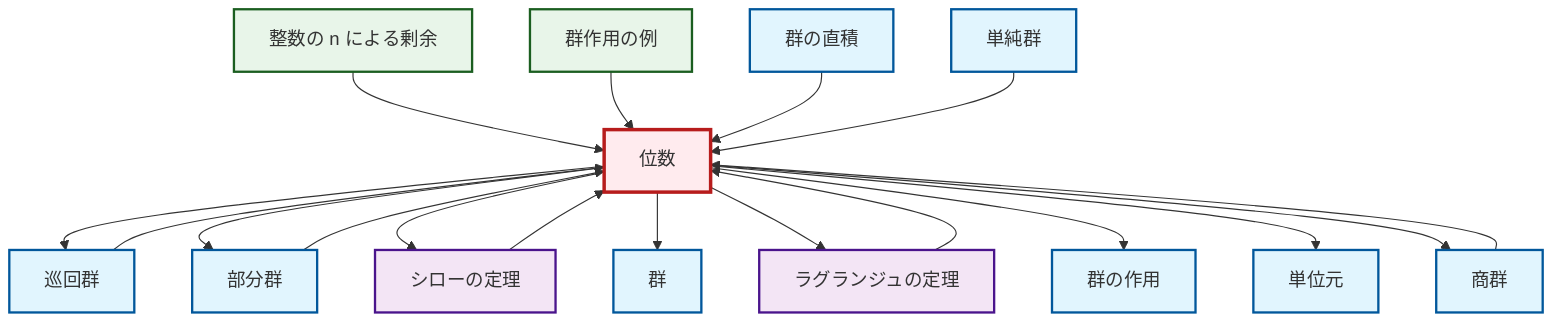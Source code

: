 graph TD
    classDef definition fill:#e1f5fe,stroke:#01579b,stroke-width:2px
    classDef theorem fill:#f3e5f5,stroke:#4a148c,stroke-width:2px
    classDef axiom fill:#fff3e0,stroke:#e65100,stroke-width:2px
    classDef example fill:#e8f5e9,stroke:#1b5e20,stroke-width:2px
    classDef current fill:#ffebee,stroke:#b71c1c,stroke-width:3px
    def-order["位数"]:::definition
    def-identity-element["単位元"]:::definition
    ex-group-action-examples["群作用の例"]:::example
    def-direct-product["群の直積"]:::definition
    ex-quotient-integers-mod-n["整数の n による剰余"]:::example
    def-quotient-group["商群"]:::definition
    def-group-action["群の作用"]:::definition
    def-group["群"]:::definition
    def-cyclic-group["巡回群"]:::definition
    thm-lagrange["ラグランジュの定理"]:::theorem
    def-subgroup["部分群"]:::definition
    thm-sylow["シローの定理"]:::theorem
    def-simple-group["単純群"]:::definition
    def-order --> def-cyclic-group
    def-order --> def-subgroup
    ex-quotient-integers-mod-n --> def-order
    thm-sylow --> def-order
    def-order --> thm-sylow
    def-cyclic-group --> def-order
    def-order --> def-group
    def-order --> thm-lagrange
    def-order --> def-group-action
    def-order --> def-identity-element
    ex-group-action-examples --> def-order
    def-subgroup --> def-order
    def-quotient-group --> def-order
    def-order --> def-quotient-group
    def-direct-product --> def-order
    thm-lagrange --> def-order
    def-simple-group --> def-order
    class def-order current